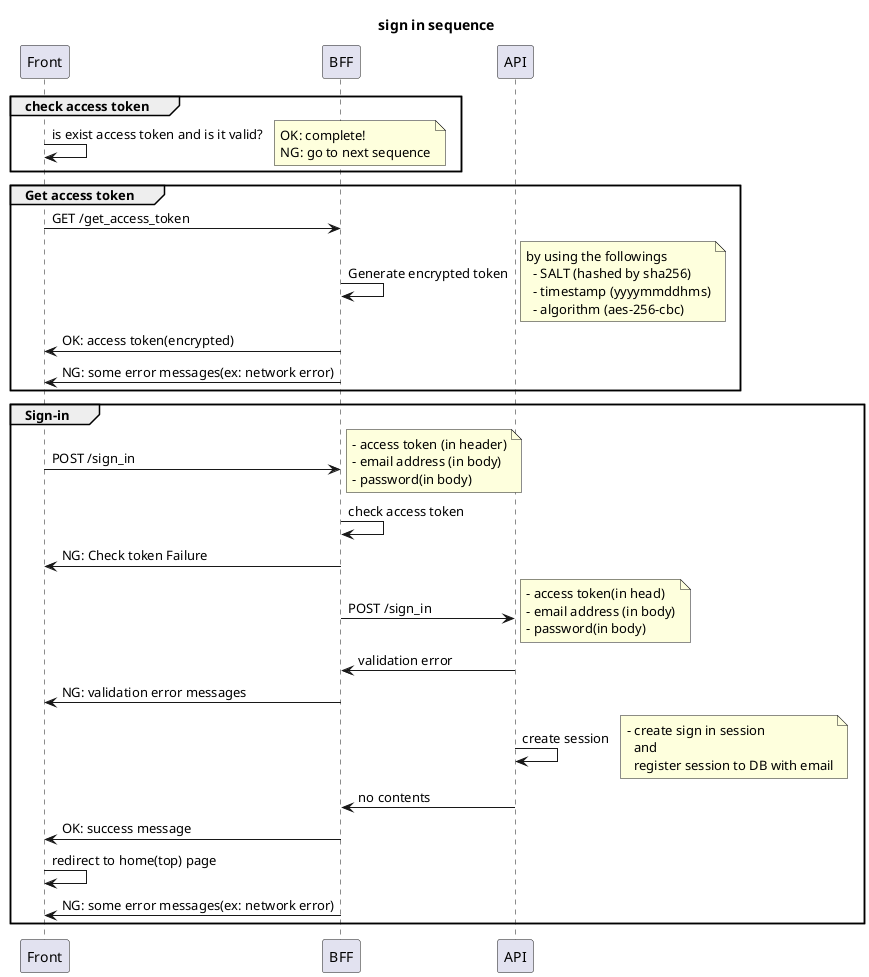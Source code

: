 @startuml
title sign in sequence
group check access token
    Front -> Front: is exist access token and is it valid?
    note right
      OK: complete!
      NG: go to next sequence
    end note
end

group Get access token
    Front -> BFF: GET /get_access_token
    BFF -> BFF: Generate encrypted token
    note right
      by using the followings
        - SALT (hashed by sha256)
        - timestamp (yyyymmddhms)
        - algorithm (aes-256-cbc)
    end note
    BFF -> Front: OK: access token(encrypted)
    BFF -> Front: NG: some error messages(ex: network error)
end

group Sign-in
    Front -> BFF: POST /sign_in
    note right
      - access token (in header)
      - email address (in body)
      - password(in body)
    end note
    BFF -> BFF: check access token
    BFF -> Front: NG: Check token Failure
    BFF -> API: POST /sign_in
    note right
      - access token(in head)
      - email address (in body)
      - password(in body)
    end note
    API -> BFF: validation error
    BFF -> Front: NG: validation error messages

    API -> API: create session
    note right
        - create sign in session
          and
          register session to DB with email
    end note
    API -> BFF: no contents
    BFF -> Front: OK: success message
    Front -> Front: redirect to home(top) page
    BFF -> Front: NG: some error messages(ex: network error)
end
@enduml